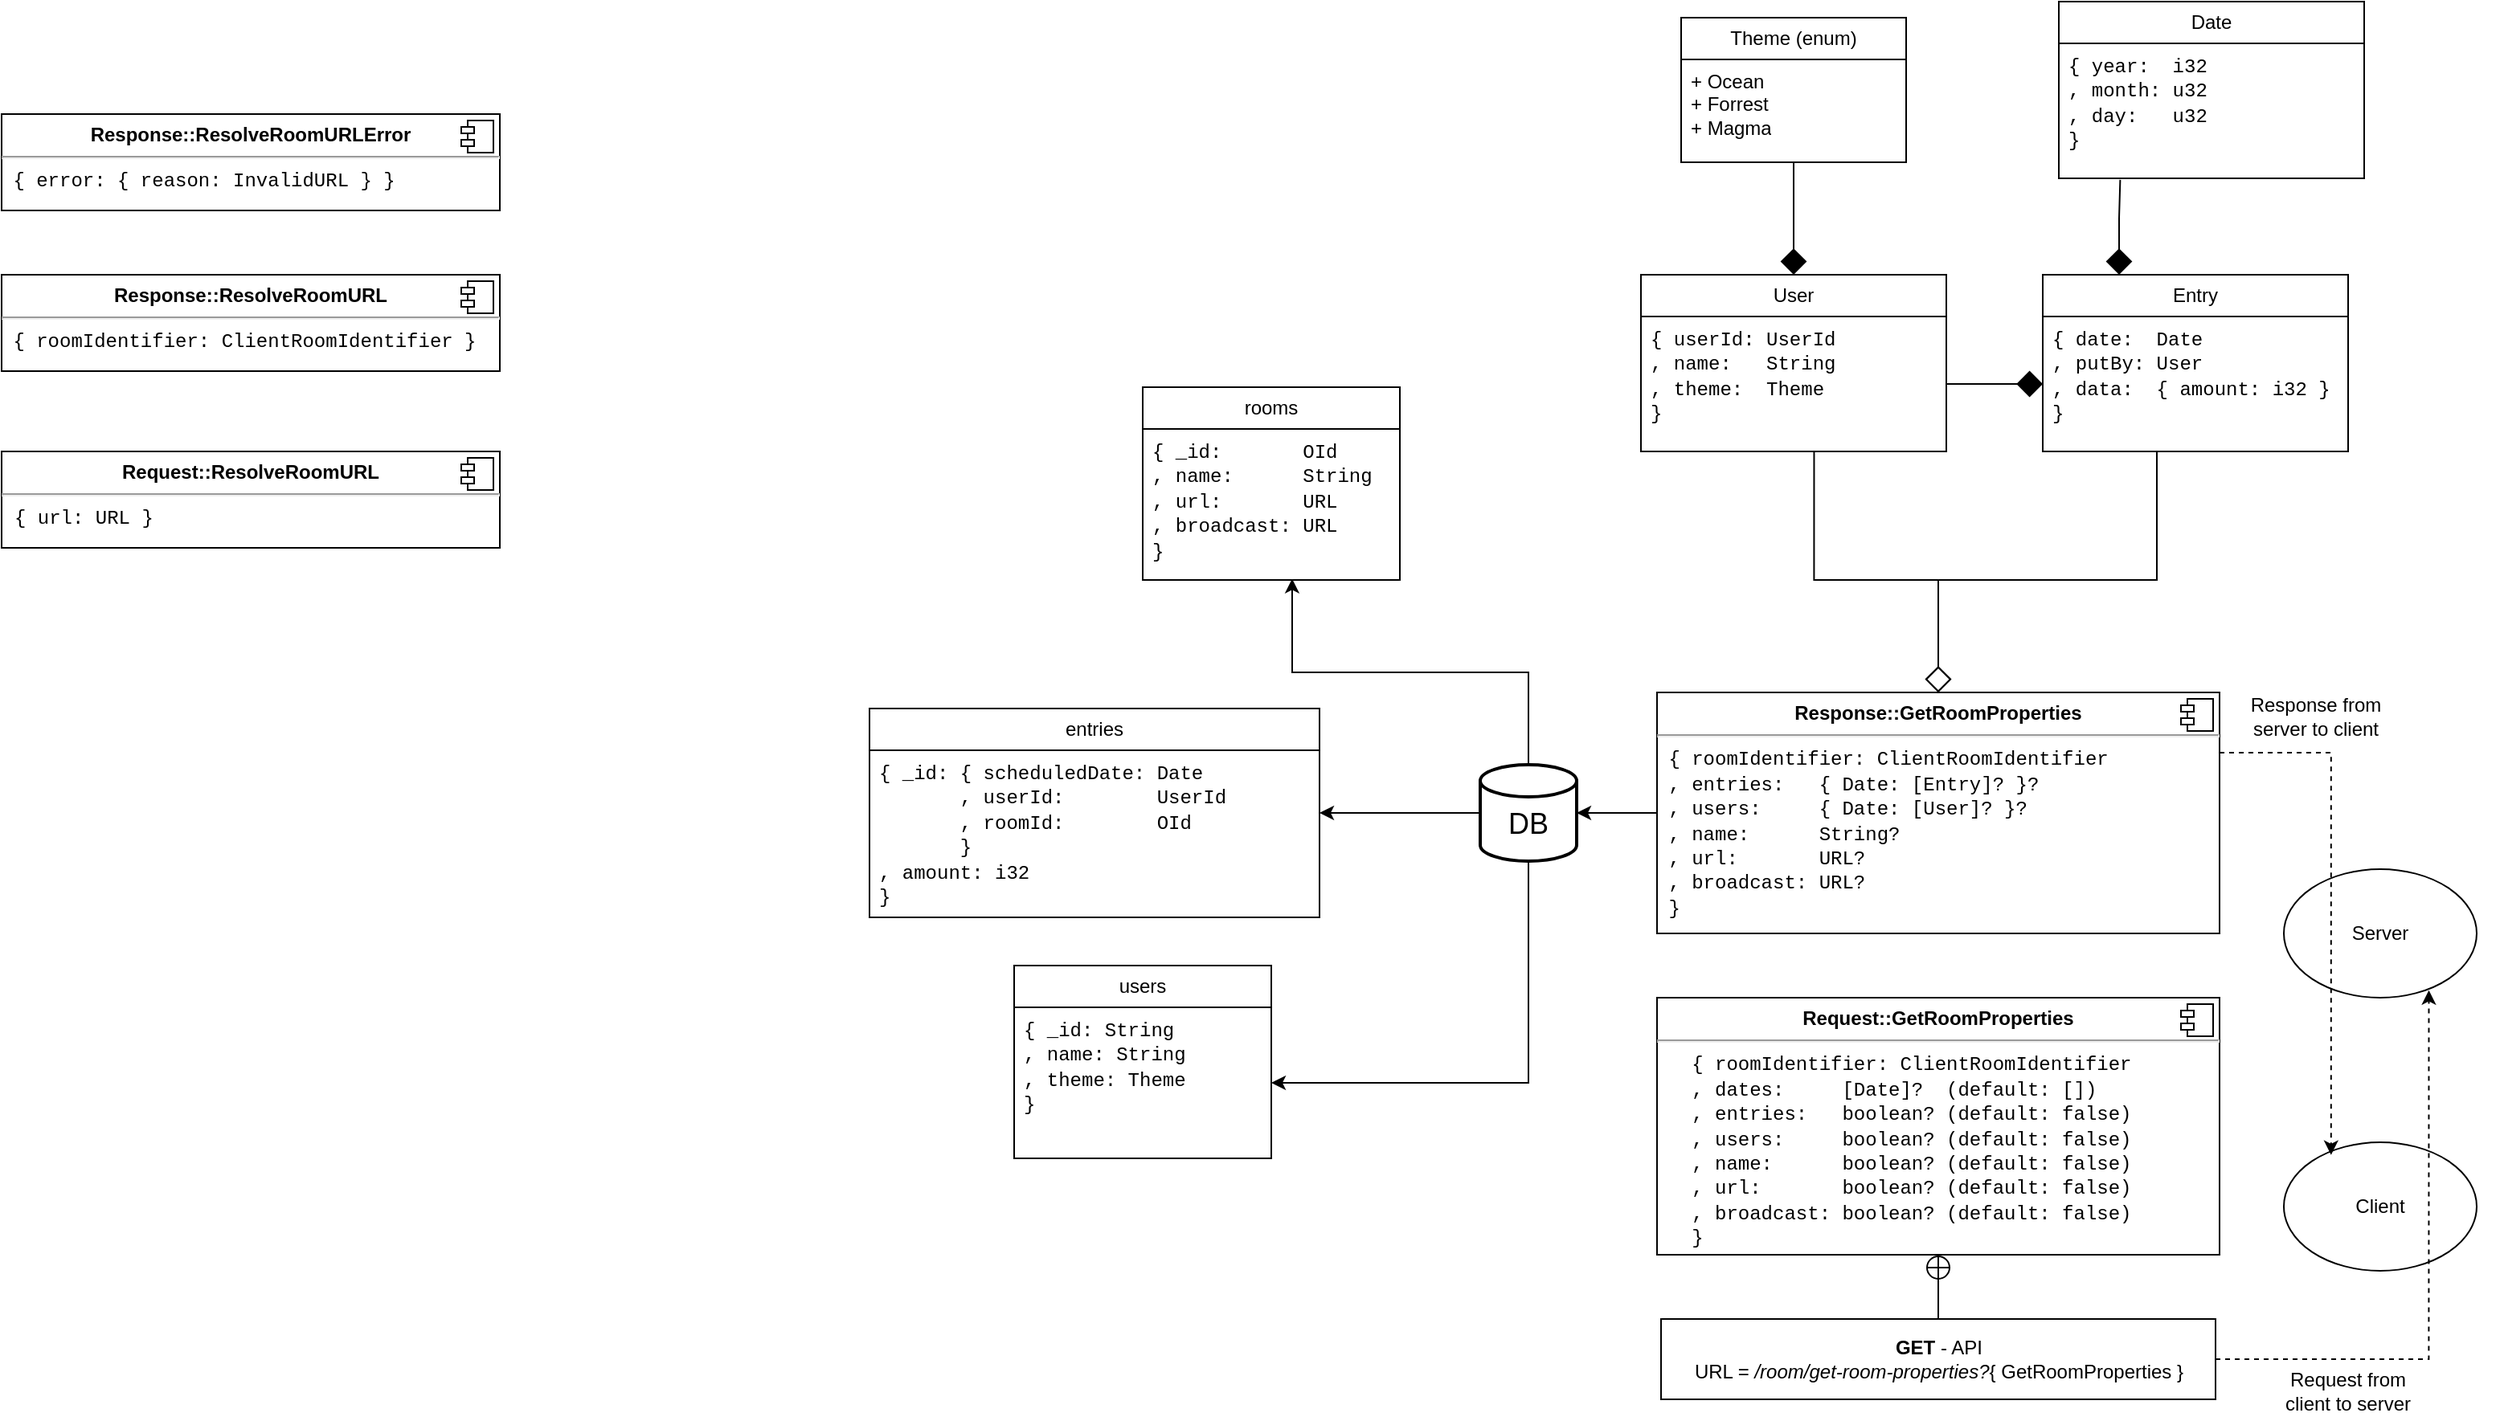 <mxfile version="21.2.3" type="github">
  <diagram name="Page-1" id="n51TAnZlxfRUYqPKpPW-">
    <mxGraphModel dx="782" dy="469" grid="1" gridSize="10" guides="1" tooltips="1" connect="1" arrows="1" fold="1" page="1" pageScale="1" pageWidth="850" pageHeight="1100" math="0" shadow="0">
      <root>
        <mxCell id="0" />
        <mxCell id="1" parent="0" />
        <mxCell id="_M9vyBiTQRy0ly4204Hm-109" value="&lt;div&gt;Client&lt;/div&gt;" style="ellipse;whiteSpace=wrap;html=1;" parent="1" vertex="1">
          <mxGeometry x="1500" y="760" width="120" height="80" as="geometry" />
        </mxCell>
        <mxCell id="_M9vyBiTQRy0ly4204Hm-105" value="Server" style="ellipse;whiteSpace=wrap;html=1;" parent="1" vertex="1">
          <mxGeometry x="1500" y="590" width="120" height="80" as="geometry" />
        </mxCell>
        <mxCell id="_M9vyBiTQRy0ly4204Hm-54" value="&lt;p style=&quot;margin:0px;margin-top:6px;text-align:center;&quot;&gt;&lt;b&gt;Request::GetRoomProperties&lt;/b&gt;&lt;br&gt;&lt;/p&gt;&lt;hr&gt;&lt;div&gt;&lt;font face=&quot;Courier New&quot;&gt;&amp;nbsp;&amp;nbsp; { roomIdentifier: ClientRoomIdentifier&lt;/font&gt;&lt;/div&gt;&lt;div&gt;&lt;font face=&quot;Courier New&quot;&gt;&amp;nbsp;&amp;nbsp; , dates:&amp;nbsp;&amp;nbsp;&amp;nbsp;&amp;nbsp; [Date]?&amp;nbsp; (default: [])&lt;br&gt;&lt;/font&gt;&lt;/div&gt;&lt;div&gt;&lt;font face=&quot;Courier New&quot;&gt;&amp;nbsp;&amp;nbsp; , entries:&amp;nbsp;&amp;nbsp; boolean? (default: false)&lt;br&gt;&lt;/font&gt;&lt;/div&gt;&lt;div&gt;&lt;font face=&quot;Courier New&quot;&gt;&amp;nbsp;&amp;nbsp; , users:&amp;nbsp;&amp;nbsp;&amp;nbsp;&amp;nbsp; boolean? (default: false)&lt;br&gt;&lt;/font&gt;&lt;/div&gt;&lt;div&gt;&lt;font face=&quot;Courier New&quot;&gt;&amp;nbsp;&amp;nbsp; , name:&amp;nbsp;&amp;nbsp;&amp;nbsp;&amp;nbsp;&amp;nbsp; boolean? (default: false)&lt;br&gt;&lt;/font&gt;&lt;/div&gt;&lt;div&gt;&lt;font face=&quot;Courier New&quot;&gt;&amp;nbsp;&amp;nbsp; , url:&amp;nbsp;&amp;nbsp;&amp;nbsp;&amp;nbsp;&amp;nbsp;&amp;nbsp; boolean? (default: false)&lt;br&gt;&lt;/font&gt;&lt;/div&gt;&lt;div&gt;&lt;font face=&quot;Courier New&quot;&gt;&amp;nbsp;&amp;nbsp; , broadcast: boolean? (default: false)&lt;br&gt;&lt;/font&gt;&lt;/div&gt;&lt;div&gt;&lt;font face=&quot;Courier New&quot;&gt;&amp;nbsp;&amp;nbsp; }&lt;br&gt;&lt;/font&gt;&lt;/div&gt;" style="align=left;overflow=fill;html=1;dropTarget=0;whiteSpace=wrap;" parent="1" vertex="1">
          <mxGeometry x="1110" y="670" width="350" height="160" as="geometry" />
        </mxCell>
        <mxCell id="_M9vyBiTQRy0ly4204Hm-55" value="" style="shape=component;jettyWidth=8;jettyHeight=4;" parent="_M9vyBiTQRy0ly4204Hm-54" vertex="1">
          <mxGeometry x="1" width="20" height="20" relative="1" as="geometry">
            <mxPoint x="-24" y="4" as="offset" />
          </mxGeometry>
        </mxCell>
        <mxCell id="_M9vyBiTQRy0ly4204Hm-56" value="&lt;p style=&quot;margin:0px;margin-top:6px;text-align:center;&quot;&gt;&lt;b&gt;Request::ResolveRoomURL&lt;/b&gt;&lt;br&gt;&lt;/p&gt;&lt;hr&gt;&lt;p style=&quot;margin:0px;margin-left:8px;&quot;&gt;&lt;font face=&quot;Courier New&quot;&gt;{ url: URL }&lt;/font&gt;&lt;br&gt;&lt;/p&gt;" style="align=left;overflow=fill;html=1;dropTarget=0;whiteSpace=wrap;" parent="1" vertex="1">
          <mxGeometry x="80" y="330" width="310" height="60" as="geometry" />
        </mxCell>
        <mxCell id="_M9vyBiTQRy0ly4204Hm-57" value="" style="shape=component;jettyWidth=8;jettyHeight=4;" parent="_M9vyBiTQRy0ly4204Hm-56" vertex="1">
          <mxGeometry x="1" width="20" height="20" relative="1" as="geometry">
            <mxPoint x="-24" y="4" as="offset" />
          </mxGeometry>
        </mxCell>
        <mxCell id="_M9vyBiTQRy0ly4204Hm-58" value="&lt;p style=&quot;margin:0px;margin-top:6px;text-align:center;&quot;&gt;&lt;b&gt;Response::ResolveRoomURL&lt;/b&gt;&lt;br&gt;&lt;/p&gt;&lt;hr&gt;&lt;font face=&quot;Courier New&quot;&gt;&amp;nbsp;{ roomIdentifier: ClientRoomIdentifier }&lt;/font&gt;" style="align=left;overflow=fill;html=1;dropTarget=0;whiteSpace=wrap;" parent="1" vertex="1">
          <mxGeometry x="80" y="220" width="310" height="60" as="geometry" />
        </mxCell>
        <mxCell id="_M9vyBiTQRy0ly4204Hm-59" value="" style="shape=component;jettyWidth=8;jettyHeight=4;" parent="_M9vyBiTQRy0ly4204Hm-58" vertex="1">
          <mxGeometry x="1" width="20" height="20" relative="1" as="geometry">
            <mxPoint x="-24" y="4" as="offset" />
          </mxGeometry>
        </mxCell>
        <mxCell id="_M9vyBiTQRy0ly4204Hm-66" style="edgeStyle=orthogonalEdgeStyle;rounded=0;orthogonalLoop=1;jettySize=auto;html=1;exitX=0.5;exitY=1;exitDx=0;exitDy=0;" parent="1" edge="1">
          <mxGeometry relative="1" as="geometry">
            <mxPoint x="1300" y="620" as="sourcePoint" />
            <mxPoint x="1300" y="620" as="targetPoint" />
          </mxGeometry>
        </mxCell>
        <mxCell id="_M9vyBiTQRy0ly4204Hm-84" value="" style="edgeStyle=orthogonalEdgeStyle;rounded=0;orthogonalLoop=1;jettySize=auto;html=1;" parent="1" source="_M9vyBiTQRy0ly4204Hm-67" target="_M9vyBiTQRy0ly4204Hm-83" edge="1">
          <mxGeometry relative="1" as="geometry" />
        </mxCell>
        <mxCell id="_M9vyBiTQRy0ly4204Hm-112" style="edgeStyle=orthogonalEdgeStyle;rounded=0;orthogonalLoop=1;jettySize=auto;html=1;exitX=1;exitY=0.25;exitDx=0;exitDy=0;entryX=0.245;entryY=0.099;entryDx=0;entryDy=0;entryPerimeter=0;dashed=1;" parent="1" source="_M9vyBiTQRy0ly4204Hm-67" target="_M9vyBiTQRy0ly4204Hm-109" edge="1">
          <mxGeometry relative="1" as="geometry" />
        </mxCell>
        <mxCell id="_M9vyBiTQRy0ly4204Hm-142" style="edgeStyle=orthogonalEdgeStyle;rounded=0;orthogonalLoop=1;jettySize=auto;html=1;entryX=0.567;entryY=0.998;entryDx=0;entryDy=0;entryPerimeter=0;endArrow=none;endFill=0;startArrow=diamond;startFill=0;startSize=14;" parent="1" source="_M9vyBiTQRy0ly4204Hm-67" target="_M9vyBiTQRy0ly4204Hm-122" edge="1">
          <mxGeometry relative="1" as="geometry">
            <Array as="points">
              <mxPoint x="1285" y="410" />
              <mxPoint x="1208" y="410" />
            </Array>
          </mxGeometry>
        </mxCell>
        <mxCell id="_M9vyBiTQRy0ly4204Hm-143" style="edgeStyle=orthogonalEdgeStyle;rounded=0;orthogonalLoop=1;jettySize=auto;html=1;endArrow=none;endFill=0;startArrow=diamond;startFill=0;startSize=14;" parent="1" source="_M9vyBiTQRy0ly4204Hm-67" target="_M9vyBiTQRy0ly4204Hm-125" edge="1">
          <mxGeometry relative="1" as="geometry">
            <mxPoint x="1420" y="340" as="targetPoint" />
            <Array as="points">
              <mxPoint x="1285" y="410" />
              <mxPoint x="1421" y="410" />
            </Array>
          </mxGeometry>
        </mxCell>
        <mxCell id="_M9vyBiTQRy0ly4204Hm-67" value="&lt;p style=&quot;margin:0px;margin-top:6px;text-align:center;&quot;&gt;&lt;b&gt;Response::GetRoomProperties&lt;/b&gt;&lt;br&gt;&lt;/p&gt;&lt;hr&gt;&lt;div&gt;&lt;font face=&quot;Courier New&quot;&gt;&amp;nbsp;{ roomIdentifier: ClientRoomIdentifier&lt;/font&gt;&lt;/div&gt;&lt;div&gt;&lt;font face=&quot;Courier New&quot;&gt;&amp;nbsp;, entries:&amp;nbsp;&amp;nbsp; { Date: [Entry]? }?&lt;br&gt;&lt;/font&gt;&lt;/div&gt;&lt;div&gt;&lt;font face=&quot;Courier New&quot;&gt;&amp;nbsp;, users:&amp;nbsp;&amp;nbsp;&amp;nbsp;&amp;nbsp; { Date: [User]? }?&lt;br&gt;&lt;/font&gt;&lt;/div&gt;&lt;div&gt;&lt;font face=&quot;Courier New&quot;&gt;&amp;nbsp;, name:&amp;nbsp;&amp;nbsp; &amp;nbsp;&amp;nbsp; String?&lt;/font&gt;&lt;/div&gt;&lt;div&gt;&lt;font face=&quot;Courier New&quot;&gt;&amp;nbsp;, url:&amp;nbsp;&amp;nbsp; &amp;nbsp; &amp;nbsp; URL?&lt;br&gt;&lt;/font&gt;&lt;/div&gt;&lt;div&gt;&lt;font face=&quot;Courier New&quot;&gt;&amp;nbsp;, broadcast: URL?&lt;br&gt;&lt;/font&gt;&lt;/div&gt;&lt;div&gt;&lt;font face=&quot;Courier New&quot;&gt;&amp;nbsp;}&lt;br&gt;&lt;/font&gt;&lt;/div&gt;" style="align=left;overflow=fill;html=1;dropTarget=0;whiteSpace=wrap;" parent="1" vertex="1">
          <mxGeometry x="1110" y="480" width="350" height="150" as="geometry" />
        </mxCell>
        <mxCell id="_M9vyBiTQRy0ly4204Hm-68" value="" style="shape=component;jettyWidth=8;jettyHeight=4;" parent="_M9vyBiTQRy0ly4204Hm-67" vertex="1">
          <mxGeometry x="1" width="20" height="20" relative="1" as="geometry">
            <mxPoint x="-24" y="4" as="offset" />
          </mxGeometry>
        </mxCell>
        <mxCell id="_M9vyBiTQRy0ly4204Hm-69" value="&lt;p style=&quot;margin:0px;margin-top:6px;text-align:center;&quot;&gt;&lt;b&gt;Response::ResolveRoomURLError&lt;/b&gt;&lt;br&gt;&lt;/p&gt;&lt;hr&gt;&lt;font face=&quot;Courier New&quot;&gt;&amp;nbsp;{ error: { reason: InvalidURL } }&lt;br&gt;&lt;/font&gt;" style="align=left;overflow=fill;html=1;dropTarget=0;whiteSpace=wrap;" parent="1" vertex="1">
          <mxGeometry x="80" y="120" width="310" height="60" as="geometry" />
        </mxCell>
        <mxCell id="_M9vyBiTQRy0ly4204Hm-70" value="" style="shape=component;jettyWidth=8;jettyHeight=4;" parent="_M9vyBiTQRy0ly4204Hm-69" vertex="1">
          <mxGeometry x="1" width="20" height="20" relative="1" as="geometry">
            <mxPoint x="-24" y="4" as="offset" />
          </mxGeometry>
        </mxCell>
        <mxCell id="_M9vyBiTQRy0ly4204Hm-73" style="edgeStyle=orthogonalEdgeStyle;rounded=0;orthogonalLoop=1;jettySize=auto;html=1;exitX=0.5;exitY=1;exitDx=0;exitDy=0;" parent="1" edge="1">
          <mxGeometry relative="1" as="geometry">
            <mxPoint x="1625" y="400" as="sourcePoint" />
            <mxPoint x="1625" y="400" as="targetPoint" />
          </mxGeometry>
        </mxCell>
        <mxCell id="_M9vyBiTQRy0ly4204Hm-75" value="" style="edgeStyle=orthogonalEdgeStyle;rounded=0;orthogonalLoop=1;jettySize=auto;html=1;endArrow=circlePlus;endFill=0;" parent="1" source="_M9vyBiTQRy0ly4204Hm-74" target="_M9vyBiTQRy0ly4204Hm-54" edge="1">
          <mxGeometry relative="1" as="geometry" />
        </mxCell>
        <mxCell id="_M9vyBiTQRy0ly4204Hm-113" style="edgeStyle=orthogonalEdgeStyle;rounded=0;orthogonalLoop=1;jettySize=auto;html=1;entryX=0.752;entryY=0.942;entryDx=0;entryDy=0;entryPerimeter=0;dashed=1;" parent="1" source="_M9vyBiTQRy0ly4204Hm-74" target="_M9vyBiTQRy0ly4204Hm-105" edge="1">
          <mxGeometry relative="1" as="geometry" />
        </mxCell>
        <mxCell id="_M9vyBiTQRy0ly4204Hm-74" value="&lt;div&gt;&lt;b&gt;GET &lt;/b&gt;- API&lt;b&gt;&lt;br&gt;&lt;/b&gt;&lt;/div&gt;&lt;div&gt;URL = &lt;i&gt;/room/get-room-properties?&lt;/i&gt;{ GetRoomProperties }&lt;br&gt;&lt;/div&gt;" style="html=1;whiteSpace=wrap;" parent="1" vertex="1">
          <mxGeometry x="1112.5" y="870" width="345" height="50" as="geometry" />
        </mxCell>
        <mxCell id="_M9vyBiTQRy0ly4204Hm-96" style="edgeStyle=orthogonalEdgeStyle;rounded=0;orthogonalLoop=1;jettySize=auto;html=1;entryX=0.581;entryY=0.992;entryDx=0;entryDy=0;entryPerimeter=0;" parent="1" source="_M9vyBiTQRy0ly4204Hm-83" target="_M9vyBiTQRy0ly4204Hm-93" edge="1">
          <mxGeometry relative="1" as="geometry" />
        </mxCell>
        <mxCell id="_M9vyBiTQRy0ly4204Hm-103" style="edgeStyle=orthogonalEdgeStyle;rounded=0;orthogonalLoop=1;jettySize=auto;html=1;" parent="1" source="_M9vyBiTQRy0ly4204Hm-83" target="_M9vyBiTQRy0ly4204Hm-102" edge="1">
          <mxGeometry relative="1" as="geometry" />
        </mxCell>
        <mxCell id="_M9vyBiTQRy0ly4204Hm-104" style="edgeStyle=orthogonalEdgeStyle;rounded=0;orthogonalLoop=1;jettySize=auto;html=1;entryX=1;entryY=0.5;entryDx=0;entryDy=0;" parent="1" source="_M9vyBiTQRy0ly4204Hm-83" target="_M9vyBiTQRy0ly4204Hm-98" edge="1">
          <mxGeometry relative="1" as="geometry" />
        </mxCell>
        <mxCell id="_M9vyBiTQRy0ly4204Hm-83" value="&lt;div&gt;&lt;br&gt;&lt;/div&gt;&lt;div&gt;&lt;font style=&quot;font-size: 18px;&quot;&gt;DB&lt;/font&gt;&lt;/div&gt;" style="strokeWidth=2;html=1;shape=mxgraph.flowchart.database;whiteSpace=wrap;" parent="1" vertex="1">
          <mxGeometry x="1000" y="525" width="60" height="60" as="geometry" />
        </mxCell>
        <mxCell id="_M9vyBiTQRy0ly4204Hm-92" value="rooms" style="swimlane;fontStyle=0;childLayout=stackLayout;horizontal=1;startSize=26;fillColor=default;horizontalStack=0;resizeParent=1;resizeParentMax=0;resizeLast=0;collapsible=1;marginBottom=0;whiteSpace=wrap;html=1;" parent="1" vertex="1">
          <mxGeometry x="790" y="290" width="160" height="120" as="geometry">
            <mxRectangle x="850" y="210" width="70" height="30" as="alternateBounds" />
          </mxGeometry>
        </mxCell>
        <mxCell id="_M9vyBiTQRy0ly4204Hm-93" value="&lt;div&gt;&lt;font face=&quot;Courier New&quot;&gt;{ _id:&amp;nbsp;&amp;nbsp;&amp;nbsp;&amp;nbsp;&amp;nbsp;&amp;nbsp; OId&lt;br&gt;&lt;/font&gt;&lt;/div&gt;&lt;div&gt;&lt;font face=&quot;Courier New&quot;&gt;, name:&amp;nbsp;&amp;nbsp;&amp;nbsp;&amp;nbsp;&amp;nbsp; String&lt;br&gt;&lt;/font&gt;&lt;/div&gt;&lt;div&gt;&lt;font face=&quot;Courier New&quot;&gt;, url:&amp;nbsp;&amp;nbsp;&amp;nbsp;&amp;nbsp;&amp;nbsp;&amp;nbsp; URL&lt;br&gt;&lt;/font&gt;&lt;/div&gt;&lt;div&gt;&lt;font face=&quot;Courier New&quot;&gt;, broadcast: URL&lt;br&gt;&lt;/font&gt;&lt;/div&gt;&lt;div&gt;&lt;font face=&quot;Courier New&quot;&gt;}&lt;br&gt;&lt;/font&gt;&lt;/div&gt;" style="text;strokeColor=default;fillColor=default;align=left;verticalAlign=top;spacingLeft=4;spacingRight=4;overflow=hidden;rotatable=0;points=[[0,0.5],[1,0.5]];portConstraint=eastwest;whiteSpace=wrap;html=1;" parent="_M9vyBiTQRy0ly4204Hm-92" vertex="1">
          <mxGeometry y="26" width="160" height="94" as="geometry" />
        </mxCell>
        <mxCell id="_M9vyBiTQRy0ly4204Hm-98" value="entries" style="swimlane;fontStyle=0;childLayout=stackLayout;horizontal=1;startSize=26;fillColor=default;horizontalStack=0;resizeParent=1;resizeParentMax=0;resizeLast=0;collapsible=1;marginBottom=0;whiteSpace=wrap;html=1;" parent="1" vertex="1">
          <mxGeometry x="620" y="490" width="280" height="130" as="geometry">
            <mxRectangle x="960" y="-20" width="70" height="30" as="alternateBounds" />
          </mxGeometry>
        </mxCell>
        <mxCell id="_M9vyBiTQRy0ly4204Hm-99" value="&lt;div&gt;&lt;font face=&quot;Courier New&quot;&gt;{ _id: { scheduledDate: Date&lt;br&gt;&lt;/font&gt;&lt;/div&gt;&lt;div&gt;&lt;font face=&quot;Courier New&quot;&gt;&amp;nbsp;&amp;nbsp;&amp;nbsp;&amp;nbsp;&amp;nbsp;&amp;nbsp; , userId:&amp;nbsp;&amp;nbsp;&amp;nbsp;&amp;nbsp;&amp;nbsp;&amp;nbsp;&amp;nbsp; UserId&lt;/font&gt;&lt;/div&gt;&lt;div&gt;&lt;font face=&quot;Courier New&quot;&gt;&amp;nbsp;&amp;nbsp;&amp;nbsp;&amp;nbsp;&amp;nbsp;&amp;nbsp; , roomId:&amp;nbsp;&amp;nbsp;&amp;nbsp;&amp;nbsp;&amp;nbsp;&amp;nbsp;&amp;nbsp; OId&lt;br&gt;&lt;/font&gt;&lt;/div&gt;&lt;div&gt;&lt;font face=&quot;Courier New&quot;&gt;&amp;nbsp;&amp;nbsp;&amp;nbsp;&amp;nbsp;&amp;nbsp;&amp;nbsp; }&lt;/font&gt;&lt;/div&gt;&lt;div&gt;&lt;font face=&quot;Courier New&quot;&gt;, amount: i32&lt;br&gt;&lt;/font&gt;&lt;/div&gt;&lt;div&gt;&lt;font face=&quot;Courier New&quot;&gt;}&lt;br&gt;&lt;/font&gt;&lt;/div&gt;" style="text;strokeColor=default;fillColor=default;align=left;verticalAlign=top;spacingLeft=4;spacingRight=4;overflow=hidden;rotatable=0;points=[[0,0.5],[1,0.5]];portConstraint=eastwest;whiteSpace=wrap;html=1;" parent="_M9vyBiTQRy0ly4204Hm-98" vertex="1">
          <mxGeometry y="26" width="280" height="104" as="geometry" />
        </mxCell>
        <mxCell id="_M9vyBiTQRy0ly4204Hm-101" value="&lt;div&gt;users&lt;/div&gt;" style="swimlane;fontStyle=0;childLayout=stackLayout;horizontal=1;startSize=26;fillColor=default;horizontalStack=0;resizeParent=1;resizeParentMax=0;resizeLast=0;collapsible=1;marginBottom=0;whiteSpace=wrap;html=1;" parent="1" vertex="1">
          <mxGeometry x="710" y="650" width="160" height="120" as="geometry">
            <mxRectangle x="960" y="-20" width="70" height="30" as="alternateBounds" />
          </mxGeometry>
        </mxCell>
        <mxCell id="_M9vyBiTQRy0ly4204Hm-102" value="&lt;div&gt;&lt;font face=&quot;Courier New&quot;&gt;{ _id: String&lt;/font&gt;&lt;/div&gt;&lt;div&gt;&lt;font face=&quot;Courier New&quot;&gt;, name: String&lt;/font&gt;&lt;/div&gt;&lt;div&gt;&lt;font face=&quot;Courier New&quot;&gt;, theme: Theme&lt;/font&gt;&lt;/div&gt;&lt;div&gt;&lt;font face=&quot;Courier New&quot;&gt;}&lt;/font&gt;&lt;br&gt;&lt;/div&gt;" style="text;strokeColor=default;fillColor=default;align=left;verticalAlign=top;spacingLeft=4;spacingRight=4;overflow=hidden;rotatable=0;points=[[0,0.5],[1,0.5]];portConstraint=eastwest;whiteSpace=wrap;html=1;" parent="_M9vyBiTQRy0ly4204Hm-101" vertex="1">
          <mxGeometry y="26" width="160" height="94" as="geometry" />
        </mxCell>
        <mxCell id="_M9vyBiTQRy0ly4204Hm-114" value="Request from client to server" style="text;html=1;strokeColor=none;fillColor=none;align=center;verticalAlign=middle;whiteSpace=wrap;rounded=0;" parent="1" vertex="1">
          <mxGeometry x="1490" y="900" width="100" height="30" as="geometry" />
        </mxCell>
        <mxCell id="_M9vyBiTQRy0ly4204Hm-115" value="Response from server to client" style="text;html=1;strokeColor=none;fillColor=none;align=center;verticalAlign=middle;whiteSpace=wrap;rounded=0;" parent="1" vertex="1">
          <mxGeometry x="1470" y="480" width="100" height="30" as="geometry" />
        </mxCell>
        <mxCell id="_M9vyBiTQRy0ly4204Hm-136" style="edgeStyle=orthogonalEdgeStyle;rounded=0;orthogonalLoop=1;jettySize=auto;html=1;entryX=0.5;entryY=1;entryDx=0;entryDy=0;endArrow=none;endFill=0;startArrow=diamond;startFill=1;endSize=6;startSize=14;" parent="1" source="_M9vyBiTQRy0ly4204Hm-120" target="_M9vyBiTQRy0ly4204Hm-132" edge="1">
          <mxGeometry relative="1" as="geometry" />
        </mxCell>
        <mxCell id="_M9vyBiTQRy0ly4204Hm-120" value="User" style="swimlane;fontStyle=0;childLayout=stackLayout;horizontal=1;startSize=26;fillColor=default;horizontalStack=0;resizeParent=1;resizeParentMax=0;resizeLast=0;collapsible=1;marginBottom=0;whiteSpace=wrap;html=1;" parent="1" vertex="1">
          <mxGeometry x="1100" y="220" width="190" height="110" as="geometry" />
        </mxCell>
        <mxCell id="_M9vyBiTQRy0ly4204Hm-122" value="&lt;div&gt;&lt;font face=&quot;Courier New&quot;&gt;{ userId: UserId&lt;/font&gt;&lt;/div&gt;&lt;div&gt;&lt;font face=&quot;Courier New&quot;&gt;, name:&amp;nbsp;&amp;nbsp; String&lt;/font&gt;&lt;/div&gt;&lt;div&gt;&lt;font face=&quot;Courier New&quot;&gt;, theme:&amp;nbsp; Theme&lt;/font&gt;&lt;/div&gt;&lt;div&gt;&lt;font face=&quot;Courier New&quot;&gt;}&lt;/font&gt;&lt;/div&gt;" style="text;strokeColor=default;fillColor=default;align=left;verticalAlign=top;spacingLeft=4;spacingRight=4;overflow=hidden;rotatable=0;points=[[0,0.5],[1,0.5]];portConstraint=eastwest;whiteSpace=wrap;html=1;strokeWidth=1;" parent="_M9vyBiTQRy0ly4204Hm-120" vertex="1">
          <mxGeometry y="26" width="190" height="84" as="geometry" />
        </mxCell>
        <mxCell id="_M9vyBiTQRy0ly4204Hm-141" style="edgeStyle=orthogonalEdgeStyle;rounded=0;orthogonalLoop=1;jettySize=auto;html=1;exitX=0.25;exitY=0;exitDx=0;exitDy=0;entryX=0.201;entryY=1.011;entryDx=0;entryDy=0;entryPerimeter=0;endArrow=none;endFill=0;startArrow=diamond;startFill=1;startSize=14;" parent="1" source="_M9vyBiTQRy0ly4204Hm-124" target="_M9vyBiTQRy0ly4204Hm-139" edge="1">
          <mxGeometry relative="1" as="geometry" />
        </mxCell>
        <mxCell id="_M9vyBiTQRy0ly4204Hm-124" value="Entry" style="swimlane;fontStyle=0;childLayout=stackLayout;horizontal=1;startSize=26;fillColor=default;horizontalStack=0;resizeParent=1;resizeParentMax=0;resizeLast=0;collapsible=1;marginBottom=0;whiteSpace=wrap;html=1;" parent="1" vertex="1">
          <mxGeometry x="1350" y="220" width="190" height="110" as="geometry" />
        </mxCell>
        <mxCell id="_M9vyBiTQRy0ly4204Hm-125" value="&lt;div&gt;&lt;font face=&quot;Courier New&quot;&gt;{ date:&amp;nbsp; Date&lt;/font&gt;&lt;/div&gt;&lt;div&gt;&lt;font face=&quot;Courier New&quot;&gt;, putBy: User&lt;/font&gt;&lt;/div&gt;&lt;div&gt;&lt;font face=&quot;Courier New&quot;&gt;, data:&amp;nbsp; { amount: i32 }&lt;br&gt;&lt;/font&gt;&lt;/div&gt;&lt;div&gt;&lt;font face=&quot;Courier New&quot;&gt;}&lt;/font&gt;&lt;/div&gt;" style="text;strokeColor=default;fillColor=default;align=left;verticalAlign=top;spacingLeft=4;spacingRight=4;overflow=hidden;rotatable=0;points=[[0,0.5],[1,0.5]];portConstraint=eastwest;whiteSpace=wrap;html=1;strokeWidth=1;" parent="_M9vyBiTQRy0ly4204Hm-124" vertex="1">
          <mxGeometry y="26" width="190" height="84" as="geometry" />
        </mxCell>
        <mxCell id="_M9vyBiTQRy0ly4204Hm-132" value="Theme (enum)" style="swimlane;fontStyle=0;childLayout=stackLayout;horizontal=1;startSize=26;fillColor=default;horizontalStack=0;resizeParent=1;resizeParentMax=0;resizeLast=0;collapsible=1;marginBottom=0;whiteSpace=wrap;html=1;" parent="1" vertex="1">
          <mxGeometry x="1125" y="60" width="140" height="90" as="geometry" />
        </mxCell>
        <mxCell id="_M9vyBiTQRy0ly4204Hm-133" value="+ Ocean&lt;br&gt;+ Forrest&lt;br&gt;+ Magma" style="text;strokeColor=default;fillColor=default;align=left;verticalAlign=top;spacingLeft=4;spacingRight=4;overflow=hidden;rotatable=0;points=[[0,0.5],[1,0.5]];portConstraint=eastwest;whiteSpace=wrap;html=1;" parent="_M9vyBiTQRy0ly4204Hm-132" vertex="1">
          <mxGeometry y="26" width="140" height="64" as="geometry" />
        </mxCell>
        <mxCell id="_M9vyBiTQRy0ly4204Hm-137" value="" style="edgeStyle=orthogonalEdgeStyle;rounded=0;orthogonalLoop=1;jettySize=auto;html=1;endArrow=none;endFill=0;startArrow=diamond;startFill=1;startSize=14;" parent="1" source="_M9vyBiTQRy0ly4204Hm-125" target="_M9vyBiTQRy0ly4204Hm-122" edge="1">
          <mxGeometry relative="1" as="geometry" />
        </mxCell>
        <mxCell id="_M9vyBiTQRy0ly4204Hm-138" value="Date" style="swimlane;fontStyle=0;childLayout=stackLayout;horizontal=1;startSize=26;fillColor=default;horizontalStack=0;resizeParent=1;resizeParentMax=0;resizeLast=0;collapsible=1;marginBottom=0;whiteSpace=wrap;html=1;" parent="1" vertex="1">
          <mxGeometry x="1360" y="50" width="190" height="110" as="geometry" />
        </mxCell>
        <mxCell id="_M9vyBiTQRy0ly4204Hm-139" value="&lt;div&gt;&lt;font face=&quot;Courier New&quot;&gt;{ year:&amp;nbsp; i32&lt;br&gt;&lt;/font&gt;&lt;/div&gt;&lt;div&gt;&lt;font face=&quot;Courier New&quot;&gt;, month: u32&lt;br&gt;&lt;/font&gt;&lt;/div&gt;&lt;div&gt;&lt;font face=&quot;Courier New&quot;&gt;, day:&amp;nbsp;&amp;nbsp; u32&lt;/font&gt;&lt;/div&gt;&lt;div&gt;&lt;font face=&quot;Courier New&quot;&gt;}&lt;/font&gt;&lt;/div&gt;" style="text;strokeColor=default;fillColor=default;align=left;verticalAlign=top;spacingLeft=4;spacingRight=4;overflow=hidden;rotatable=0;points=[[0,0.5],[1,0.5]];portConstraint=eastwest;whiteSpace=wrap;html=1;strokeWidth=1;" parent="_M9vyBiTQRy0ly4204Hm-138" vertex="1">
          <mxGeometry y="26" width="190" height="84" as="geometry" />
        </mxCell>
      </root>
    </mxGraphModel>
  </diagram>
</mxfile>
